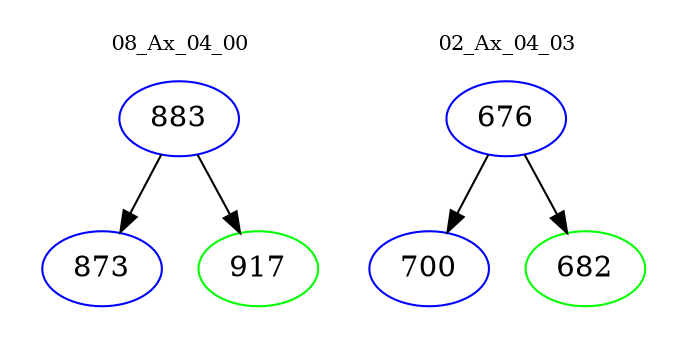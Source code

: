 digraph{
subgraph cluster_0 {
color = white
label = "08_Ax_04_00";
fontsize=10;
T0_883 [label="883", color="blue"]
T0_883 -> T0_873 [color="black"]
T0_873 [label="873", color="blue"]
T0_883 -> T0_917 [color="black"]
T0_917 [label="917", color="green"]
}
subgraph cluster_1 {
color = white
label = "02_Ax_04_03";
fontsize=10;
T1_676 [label="676", color="blue"]
T1_676 -> T1_700 [color="black"]
T1_700 [label="700", color="blue"]
T1_676 -> T1_682 [color="black"]
T1_682 [label="682", color="green"]
}
}
